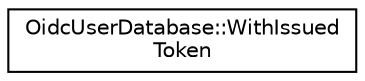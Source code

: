 digraph "Graphical Class Hierarchy"
{
 // LATEX_PDF_SIZE
  edge [fontname="Helvetica",fontsize="10",labelfontname="Helvetica",labelfontsize="10"];
  node [fontname="Helvetica",fontsize="10",shape=record];
  rankdir="LR";
  Node0 [label="OidcUserDatabase::WithIssued\lToken",height=0.2,width=0.4,color="black", fillcolor="white", style="filled",URL="$structOidcUserDatabase_1_1WithIssuedToken.html",tooltip=" "];
}

